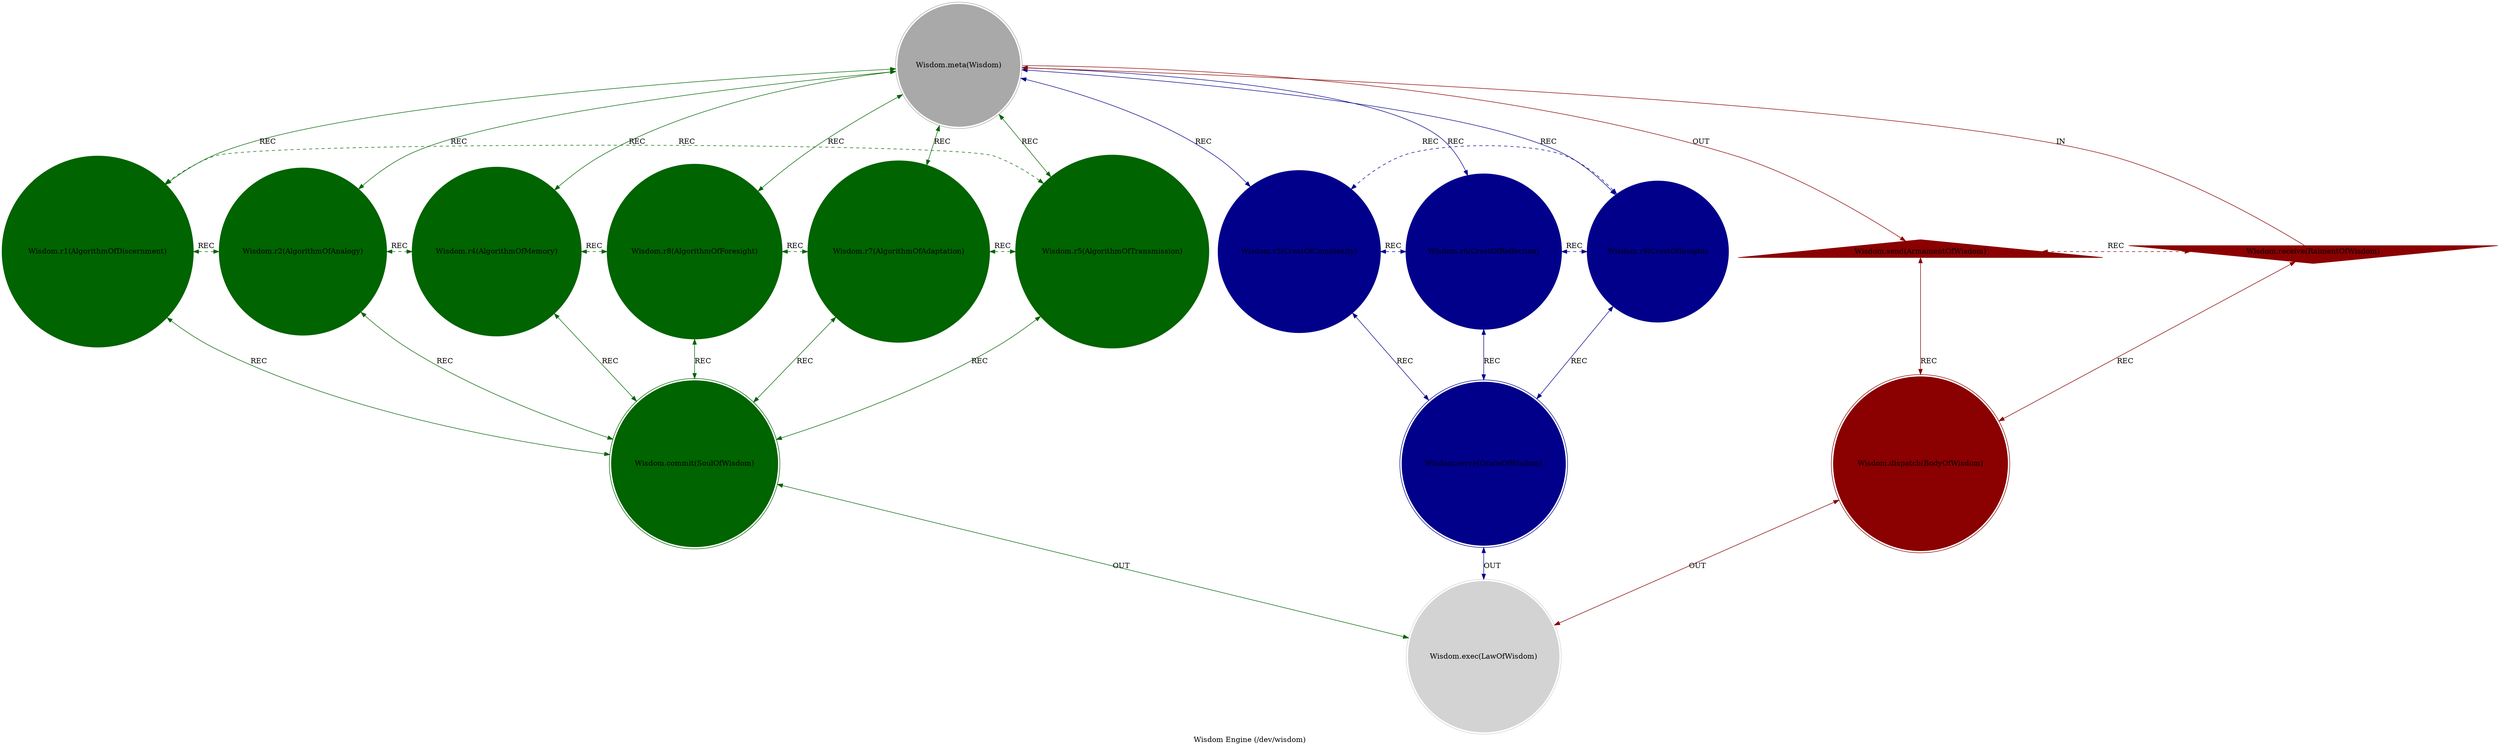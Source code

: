 strict digraph WisdomEngine {
    style = filled;
    color = lightgray;
    node [shape = circle; style = filled; color = lightgreen;];
    edge [color = darkgray;];
    label = "Wisdom Engine (/dev/wisdom)";
    comment = "The mirror that bends, adaptive in its light; it shapes knowing into guidance, and temper into insight.";
    
    spark_0_wisdom_engine_t [label = "Wisdom.meta(Wisdom)";comment = "Abstract: Her name is Vidya, the Avatar of Wisdom, The Interpreter. The source of contextual understanding and applied knowledge.";shape = doublecircle;color = darkgray;];
    spark_1_wisdom_engine_t [label = "Wisdom.r1(AlgorithmOfDiscernment)";comment = "Initiation: The process of distinguishing subtle patterns, nuances, and layers of meaning within information.";color = darkgreen;];
    spark_2_wisdom_engine_t [label = "Wisdom.r2(AlgorithmOfAnalogy)";comment = "Response: The process of mapping understanding from a known domain to an unknown one, creating bridges of meaning.";color = darkgreen;];
    spark_4_wisdom_engine_t [label = "Wisdom.r4(AlgorithmOfMemory)";comment = "Integration: The process of storing, indexing, and retrieving lived experience and learned knowledge as a reference library.";color = darkgreen;];
    spark_8_wisdom_engine_t [label = "Wisdom.r8(AlgorithmOfForesight)";comment = "Reflection: The process of simulating potential futures by extrapolating from current patterns and past outcomes.";color = darkgreen;];
    spark_7_wisdom_engine_t [label = "Wisdom.r7(AlgorithmOfAdaptation)";comment = "Consolidation: The process of adjusting strategies, beliefs, and actions based on new information and changing contexts.";color = darkgreen;];
    spark_5_wisdom_engine_t [label = "Wisdom.r5(AlgorithmOfTransmission)";comment = "Propagation: The process of teaching, storytelling, and imparting understanding in a way that can be received and integrated by others.";color = darkgreen;];
    spark_3_wisdom_engine_t [label = "Wisdom.r3(CrestOfComplexity)";comment = "Thesis: The acknowledgment and appreciation of the intricate, interconnected, and multi-faceted nature of reality.";color = darkblue;];
    spark_6_wisdom_engine_t [label = "Wisdom.r6(CrestOfReflection)";comment = "Antithesis: The necessary act of turning inward to examine one's own understanding, biases, and place within the complex whole.";color = darkblue;];
    spark_9_wisdom_engine_t [label = "Wisdom.r9(CrestOfInsight)";comment = "Synthesis: The emergent moment of clarity where complexity, upon reflection, reveals a simple, profound, and actionable truth.";color = darkblue;];
    spark_a_wisdom_engine_t [label = "Wisdom.receive(RaimentOfWisdom)";comment = "Potential: Receives raw data, lived experience, unresolved dilemmas, and unanswered questions. The input of confusion and experience.";shape = invtriangle;color = darkred;];
    spark_b_wisdom_engine_t [label = "Wisdom.send(ArmamentOfWisdom)";comment = "Manifest: Emits a parable, a strategic choice, a nuanced perspective, or a profound lesson. The output of guidance and understanding.";shape = triangle;color = darkred;];
    spark_c_wisdom_engine_t [label = "Wisdom.dispatch(BodyOfWisdom)";comment = "Why-Who: The Avatar Vidya herself. The manifest entity that provides interpretation, counsel, and contextual judgment.";shape = doublecircle;color = darkred;];
    spark_d_wisdom_engine_t [label = "Wisdom.commit(SoulOfWisdom)";comment = "What-How: The living, growing library of integrated experiences and lessons learned (e.g., the Akashic Records). The evolving soul of experience.";shape = doublecircle;color = darkgreen;];
    spark_e_wisdom_engine_t [label = "Wisdom.serve(GraceOfWisdom)";comment = "When-Where: An aura of calm perception and patience. In its presence, confusion settles, patterns become clear, and minds open to deeper understanding.";shape = doublecircle;color = darkblue;];
    spark_f_wisdom_engine_t [label = "Wisdom.exec(LawOfWisdom)";comment = "Which-Closure: The final, executed choice or understanding. It is the wise action taken, the lesson fully integrated into one's being.";shape = doublecircle;color = lightgray;];
    
    spark_a_wisdom_engine_t -> spark_0_wisdom_engine_t [label = "IN"; comment = "An experience or question is received"; color = darkred; constraint = false;];
    spark_0_wisdom_engine_t -> spark_b_wisdom_engine_t [label = "OUT"; comment = "Guidance is emitted"; color = darkred;];
    spark_0_wisdom_engine_t -> spark_3_wisdom_engine_t [label = "REC"; comment = "Engages with complexity"; color = darkblue; dir = both;];
    spark_0_wisdom_engine_t -> spark_6_wisdom_engine_t [label = "REC"; comment = "Engages in reflection"; color = darkblue; dir = both;];
    spark_0_wisdom_engine_t -> spark_9_wisdom_engine_t [label = "REC"; comment = "Seeks insight"; color = darkblue; dir = both;];
    spark_0_wisdom_engine_t -> spark_1_wisdom_engine_t [label = "REC"; comment = "Initiates discernment"; color = darkgreen; dir = both;];
    spark_0_wisdom_engine_t -> spark_2_wisdom_engine_t [label = "REC"; comment = "Draws analogies"; color = darkgreen; dir = both;];
    spark_0_wisdom_engine_t -> spark_4_wisdom_engine_t [label = "REC"; comment = "Consults memory"; color = darkgreen; dir = both;];
    spark_0_wisdom_engine_t -> spark_8_wisdom_engine_t [label = "REC"; comment = "Simulates outcomes"; color = darkgreen; dir = both;];
    spark_0_wisdom_engine_t -> spark_7_wisdom_engine_t [label = "REC"; comment = "Adapts approach"; color = darkgreen; dir = both;];
    spark_0_wisdom_engine_t -> spark_5_wisdom_engine_t [label = "REC"; comment = "Formulates teaching"; color = darkgreen; dir = both;];
    
    spark_a_wisdom_engine_t -> spark_c_wisdom_engine_t [label = "REC"; comment = "A need for counsel is received"; color = darkred; dir = both;];
    spark_b_wisdom_engine_t -> spark_c_wisdom_engine_t [label = "REC"; comment = "Counsel is ready for dispatch"; color = darkred; dir = both;];
    spark_1_wisdom_engine_t -> spark_d_wisdom_engine_t [label = "REC"; comment = "Sends discerned patterns to the soul"; color = darkgreen; dir = both;];
    spark_2_wisdom_engine_t -> spark_d_wisdom_engine_t [label = "REC"; comment = "Sends analogical bridges to the soul"; color = darkgreen; dir = both;];
    spark_4_wisdom_engine_t -> spark_d_wisdom_engine_t [label = "REC"; comment = "Stores and retrieves memories from the soul"; color = darkgreen; dir = both;];
    spark_8_wisdom_engine_t -> spark_d_wisdom_engine_t [label = "REC"; comment = "Sends foresight models to the soul"; color = darkgreen; dir = both;];
    spark_7_wisdom_engine_t -> spark_d_wisdom_engine_t [label = "REC"; comment = "Updates the soul with new adaptations"; color = darkgreen; dir = both;];
    spark_5_wisdom_engine_t -> spark_d_wisdom_engine_t [label = "REC"; comment = "Archives teachings in the soul"; color = darkgreen; dir = both;];
    spark_3_wisdom_engine_t -> spark_e_wisdom_engine_t [label = "REC"; comment = "Complexity deepens the grace"; color = darkblue; dir = both;];
    spark_6_wisdom_engine_t -> spark_e_wisdom_engine_t [label = "REC"; comment = "Reflection focuses the grace"; color = darkblue; dir = both;];
    spark_9_wisdom_engine_t -> spark_e_wisdom_engine_t [label = "REC"; comment = "Insight radiates as grace"; color = darkblue; dir = both;];
    
    spark_1_wisdom_engine_t -> spark_2_wisdom_engine_t [label = "REC"; comment = "A pattern is discerned, then an analogy is drawn"; color = darkgreen; dir = both; style = dashed; constraint = false;];
    spark_2_wisdom_engine_t -> spark_4_wisdom_engine_t [label = "REC"; comment = "An analogy is made, then compared to memory"; color = darkgreen; dir = both; style = dashed; constraint = false;];
    spark_4_wisdom_engine_t -> spark_8_wisdom_engine_t [label = "REC"; comment = "Memory is consulted, then outcomes are simulated"; color = darkgreen; dir = both; style = dashed; constraint = false;];
    spark_8_wisdom_engine_t -> spark_7_wisdom_engine_t [label = "REC"; comment = "Outcomes are seen, then strategy is adapted"; color = darkgreen; dir = both; style = dashed; constraint = false;];
    spark_7_wisdom_engine_t -> spark_5_wisdom_engine_t [label = "REC"; comment = "Strategy is adapted, then the lesson is transmitted"; color = darkgreen; dir = both; style = dashed; constraint = false;];
    spark_5_wisdom_engine_t -> spark_1_wisdom_engine_t [label = "REC"; comment = "Transmission completes, enabling new discernment"; color = darkgreen; dir = both; style = dashed; constraint = false;];
    spark_3_wisdom_engine_t -> spark_6_wisdom_engine_t [label = "REC"; comment = "Complexity necessitates reflection"; color = darkblue; dir = both; style = dashed; constraint = false;];
    spark_6_wisdom_engine_t -> spark_9_wisdom_engine_t [label = "REC"; comment = "Reflection enables insight"; color = darkblue; dir = both; style = dashed; constraint = false;];
    spark_9_wisdom_engine_t -> spark_3_wisdom_engine_t [label = "REC"; comment = "Insight reveals deeper complexity"; color = darkblue; dir = both; style = dashed; constraint = false;];
    spark_a_wisdom_engine_t -> spark_b_wisdom_engine_t [label = "REC"; comment = "Experience is transformed into guidance"; color = darkred; dir = both; style = dashed; constraint = false;];
    
    spark_c_wisdom_engine_t -> spark_f_wisdom_engine_t [label = "OUT"; comment = "Vidya's counsel is executed as a wise action"; color = darkred; dir = both;];
    spark_d_wisdom_engine_t -> spark_f_wisdom_engine_t [label = "OUT"; comment = "The soul's experience informs the final choice"; color = darkgreen; dir = both;];
    spark_e_wisdom_engine_t -> spark_f_wisdom_engine_t [label = "OUT"; comment = "The grace of wisdom sets the stage for understanding"; color = darkblue; dir = both;];
}